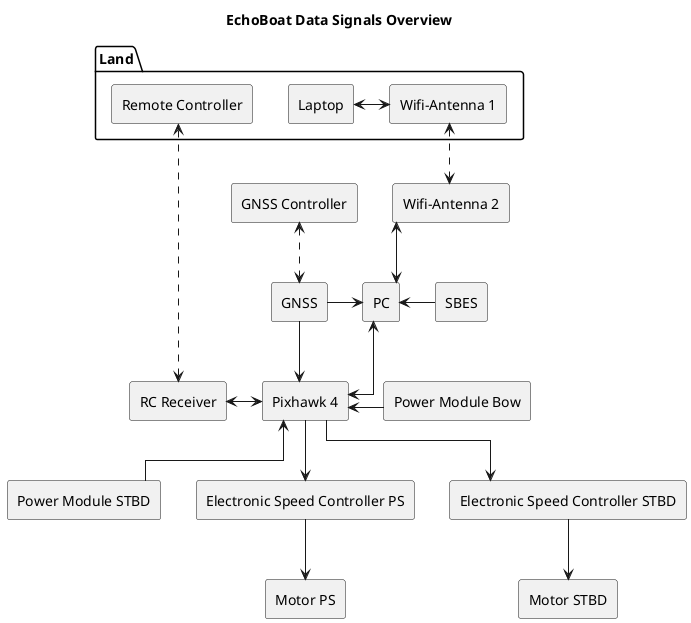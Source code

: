 @startuml
title "EchoBoat Data Signals Overview"
skinparam componentStyle rectangle
skinparam linetype ortho

component "Pixhawk 4" as PH
component "PC"
component "SBES"
component "GNSS"
component "GNSS Controller" as GNSSC
' component "IMU"
' component "LIDAR"
' component "GNSS 2" as GNSS2
component "Power Module STBD" as PMstbd
component "Power Module Bow" as PMbow
' component "Battery PS"
' component "Battery STBD"
' component "Battery Bow"
component "Electronic Speed Controller PS" as ESCps
component "Electronic Speed Controller STBD" as ESCstbd
component "Motor PS"
component "Motor STBD"
component "RC Receiver" as RCtrans

package "Land"{
    component "Remote Controller" as RC
    component "Laptop"
    component "Wifi-Antenna 1" as Wifi1
}
component "Wifi-Antenna 2" as Wifi2

RCtrans <-> PH
RC <..down..> RCtrans

Wifi1 <-left-> [Laptop]
Wifi1 <..> Wifi2
Wifi2 <-down-> PC

PH <-right- PMbow

' [Battery Bow] -> PMbow
PH <-down- PMstbd
' [Battery STBD] -up-> PMstbd

PH <-up-> [PC]

[SBES] -left-> [PC]
' [PMbow] -up-> [SBES]
' [PMbow] -up-> [PC]

' IMU -down-> [PC]
' GNSS2 -d-> LIDAR
' LIDAR --> PC

[GNSS] -> PH
[GNSS] -> [PC]
[GNSS] <.up.> GNSSC

PH -down-> ESCps
PH -down-> ESCstbd

' [Battery PS] -up-> ESCps
' [PMstbd] -right-> ESCstbd

ESCps -down-> [Motor PS]
ESCstbd -down-> [Motor STBD]

' hide @unlinked
@enduml